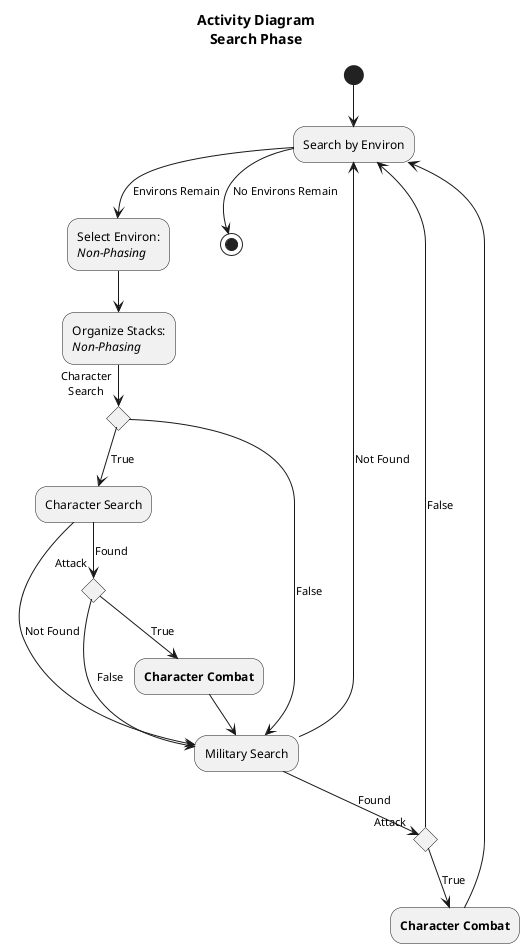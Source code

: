 @startuml

title Activity Diagram\nSearch Phase

' Search Phase
' Written by Samuel Foster
' Parents: /Turn/Starsystem-Turn
' Children: /Combat/Character-Combat

(*) --> "Search by Environ" as Is
	Is -->[Environs Remain] "Select Environ:\n<i>Non-Phasing" as Se
    Is -->[No Environs Remain] (*)
    Se --> "Organize Stacks:\n<i>Non-Phasing" as Os
    Os --> if "Character\nSearch"
    		  -->[True] "Character Search" as Cs
    	   else
    		  -->[False] "Military Search" as Ms
    	   endif
 
 	Cs -->[Found] if "Attack" then
 				-->[True] "<b>Character Combat</b>" as C1
 				--> Ms
 			else
 				-->[False] Ms
 			endif
 	Cs -->[Not Found] Ms

 		
 	Ms -->[Found] if "Attack" then
 				-->[True] "<b>Character Combat</b>" as C2
 				--> Is
 			else
 				-->[False] Is
 			endif
 	Ms -->[Not Found] Is
@enduml